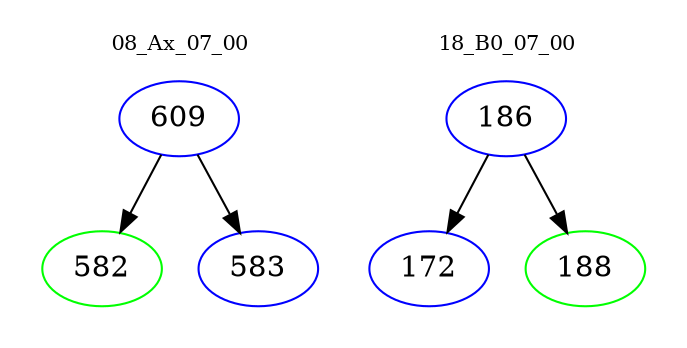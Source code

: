 digraph{
subgraph cluster_0 {
color = white
label = "08_Ax_07_00";
fontsize=10;
T0_609 [label="609", color="blue"]
T0_609 -> T0_582 [color="black"]
T0_582 [label="582", color="green"]
T0_609 -> T0_583 [color="black"]
T0_583 [label="583", color="blue"]
}
subgraph cluster_1 {
color = white
label = "18_B0_07_00";
fontsize=10;
T1_186 [label="186", color="blue"]
T1_186 -> T1_172 [color="black"]
T1_172 [label="172", color="blue"]
T1_186 -> T1_188 [color="black"]
T1_188 [label="188", color="green"]
}
}
